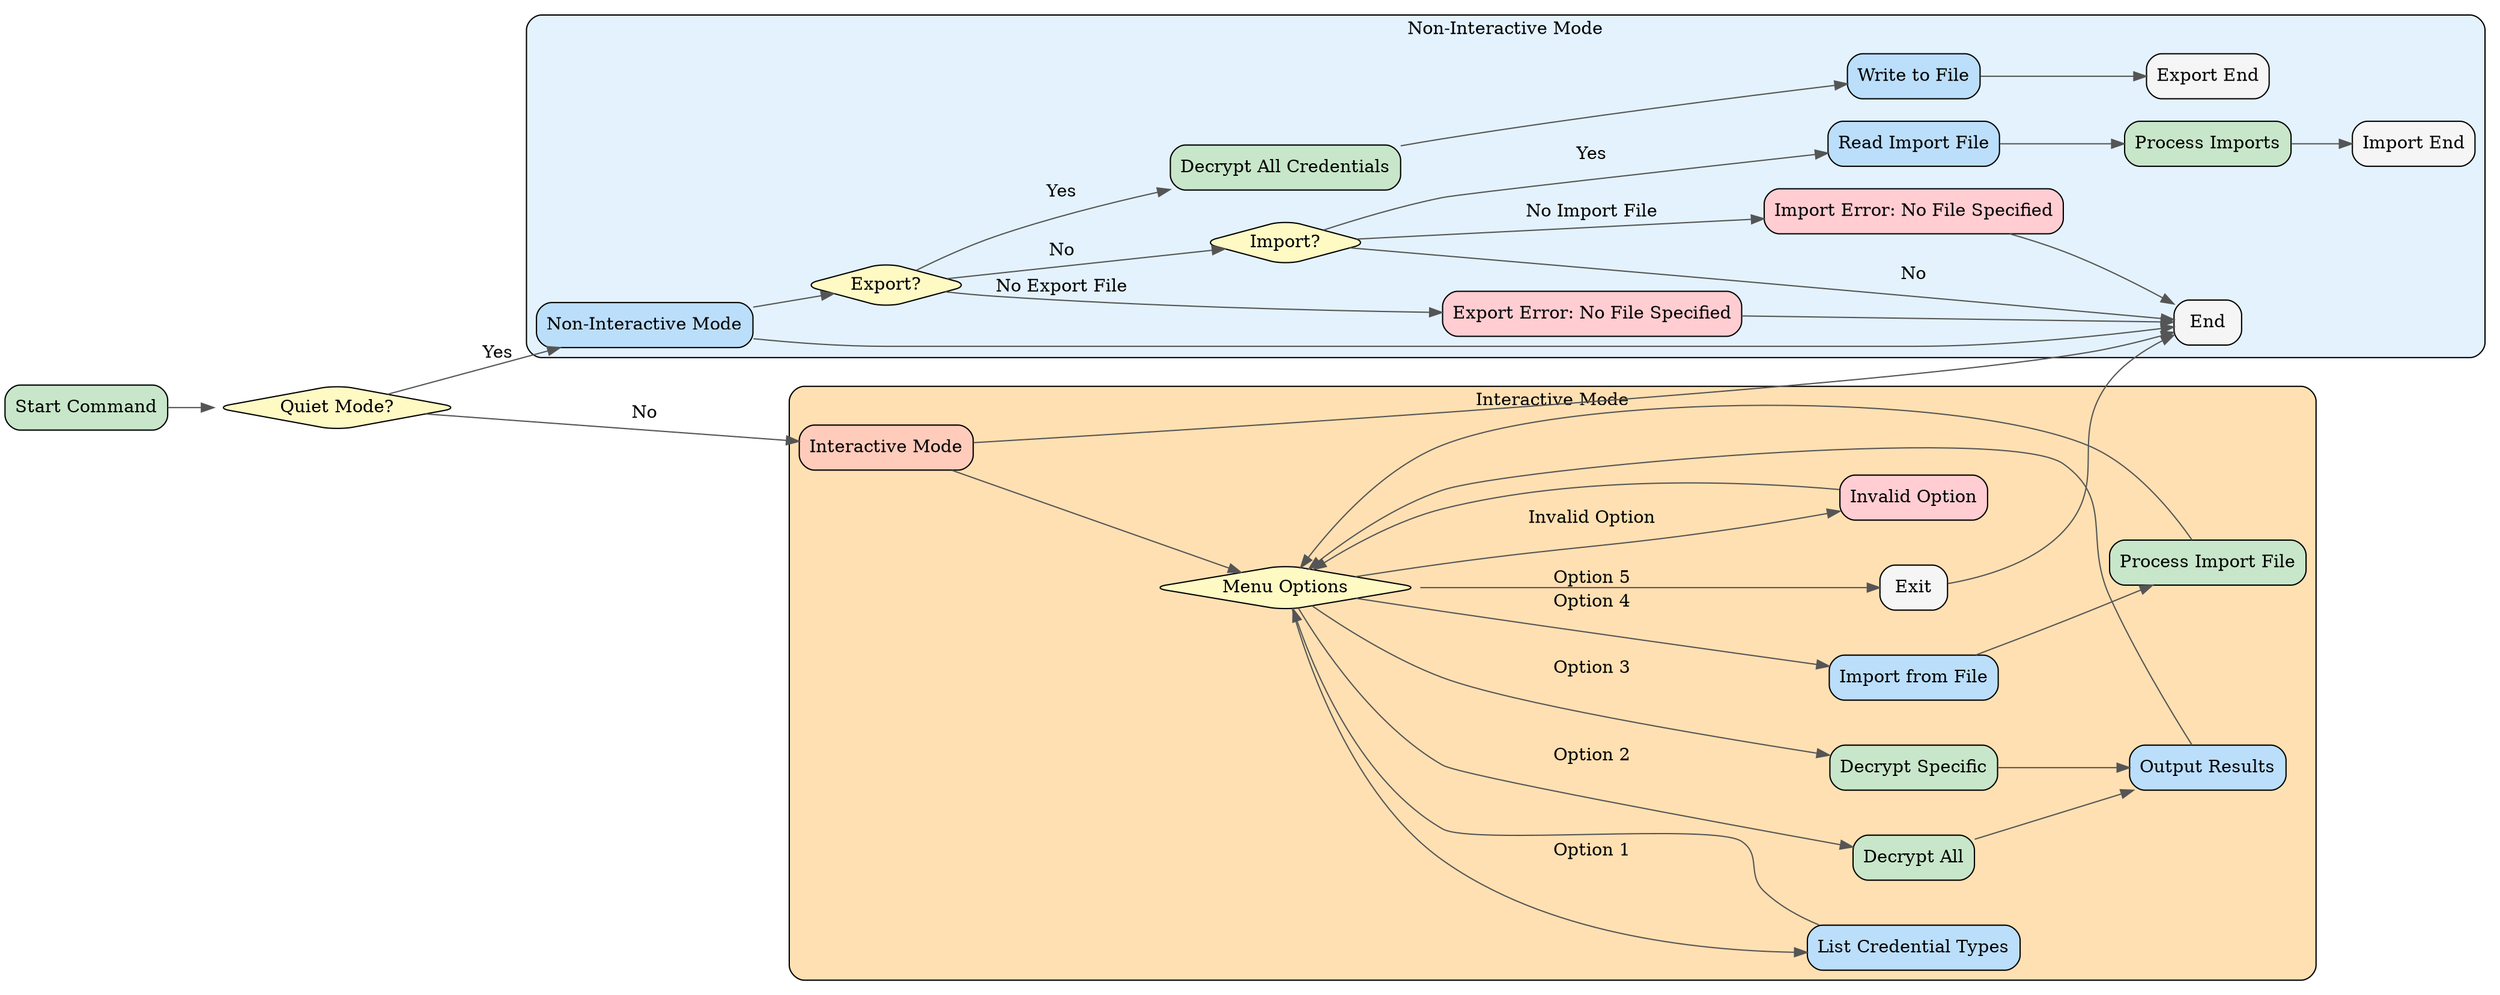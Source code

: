 digraph aapCreds_flowchart {
    rankdir=LR;
    node [shape=box, style="rounded,filled", fillcolor="#E0E8F0"];
    edge [color="#555555"];

    // Main Nodes
    start [label="Start Command", fillcolor="#C8E6C9"];
    check_quiet [shape=diamond, label="Quiet Mode?", fillcolor="#FFF9C4"];
    non_interactive [label="Non-Interactive Mode", fillcolor="#BBDEFB"];
    interactive [label="Interactive Mode", fillcolor="#FFCCBC"];
    end [label="End", fillcolor="#F5F5F5"];

    // Main Flow
    start -> check_quiet;
    check_quiet -> non_interactive [label="Yes"];
    check_quiet -> interactive [label="No"];
    non_interactive -> end;
    interactive -> end;

    // Non-Interactive Subgraph
    subgraph cluster_non_interactive {
        label = "Non-Interactive Mode";
        style="rounded,filled";
        fillcolor="#E3F2FD";

        export_check [shape=diamond, label="Export?", fillcolor="#FFF9C4"];
        import_check [shape=diamond, label="Import?", fillcolor="#FFF9C4"];

        non_interactive -> export_check;
        export_check -> export_decrypt [label="Yes"];
        export_check -> import_check [label="No"];

        export_decrypt [label="Decrypt All Credentials", fillcolor="#C8E6C9"];
        export_write [label="Write to File", fillcolor="#BBDEFB"];
        export_error [label="Export Error: No File Specified", fillcolor="#FFCDD2"];
        export_end [label="Export End", fillcolor="#F5F5F5"];

        export_decrypt -> export_write;
        export_write -> export_end;
        export_check -> export_error [label="No Export File"];
        export_error -> end;

        import_check -> import_read [label="Yes"];
        import_check -> end [label="No"];

        import_read [label="Read Import File", fillcolor="#BBDEFB"];
        import_process [label="Process Imports", fillcolor="#C8E6C9"];
        import_end [label="Import End", fillcolor="#F5F5F5"];
        import_error_import [label="Import Error: No File Specified", fillcolor="#FFCDD2"];

        import_read -> import_process;
        import_process -> import_end;
        import_check -> import_error_import [label="No Import File"];
        import_error_import -> end;
    }

    // Interactive Subgraph
    subgraph cluster_interactive {
        label = "Interactive Mode";
        style="rounded,filled";
        fillcolor="#FFE0B2";

        interactive -> interactive_menu;
        interactive_menu [shape=diamond, label="Menu Options", fillcolor="#FFF9C4"];

        // Define interactive option nodes
        list_types        [label="List Credential Types", fillcolor="#BBDEFB"];
        decrypt_all       [label="Decrypt All", fillcolor="#C8E6C9"];
        decrypt_specific  [label="Decrypt Specific", fillcolor="#C8E6C9"];
        import_file_menu  [label="Import from File", fillcolor="#BBDEFB"];
        exit_option       [label="Exit", fillcolor="#F5F5F5"];
        invalid_option    [label="Invalid Option", fillcolor="#FFCDD2"];

        // Force horizontal ordering of options using an invisible chain
        { rank = same; list_types; decrypt_all; decrypt_specific; import_file_menu; exit_option; invalid_option; }
        list_types -> decrypt_all [style=invis];
        decrypt_all -> decrypt_specific [style=invis];
        decrypt_specific -> import_file_menu [style=invis];
        import_file_menu -> exit_option [style=invis];
        exit_option -> invalid_option [style=invis];

        // Visible edges from the menu node to each option (with labels)
        interactive_menu -> list_types       [label="Option 1"];
        interactive_menu -> decrypt_all      [label="Option 2"];
        interactive_menu -> decrypt_specific [label="Option 3"];
        interactive_menu -> import_file_menu [label="Option 4"];
        interactive_menu -> exit_option      [label="Option 5"];
        interactive_menu -> invalid_option   [label="Invalid Option"];

        // Additional flows
        list_types -> interactive_menu;
        decrypt_all -> output_results_menu;
        decrypt_specific -> output_results_menu;
        import_file_menu -> import_file_process;
        import_file_process -> interactive_menu;
        output_results_menu [label="Output Results", fillcolor="#BBDEFB"];
        output_results_menu -> interactive_menu;
        invalid_option -> interactive_menu;
        exit_option -> end;  // Connect Exit to End

        import_file_process [label="Process Import File", fillcolor="#C8E6C9"];
    }
}

